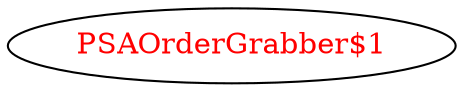 digraph dependencyGraph {
 concentrate=true;
 ranksep="2.0";
 rankdir="LR"; 
 splines="ortho";
"PSAOrderGrabber$1" [fontcolor="red"];
}